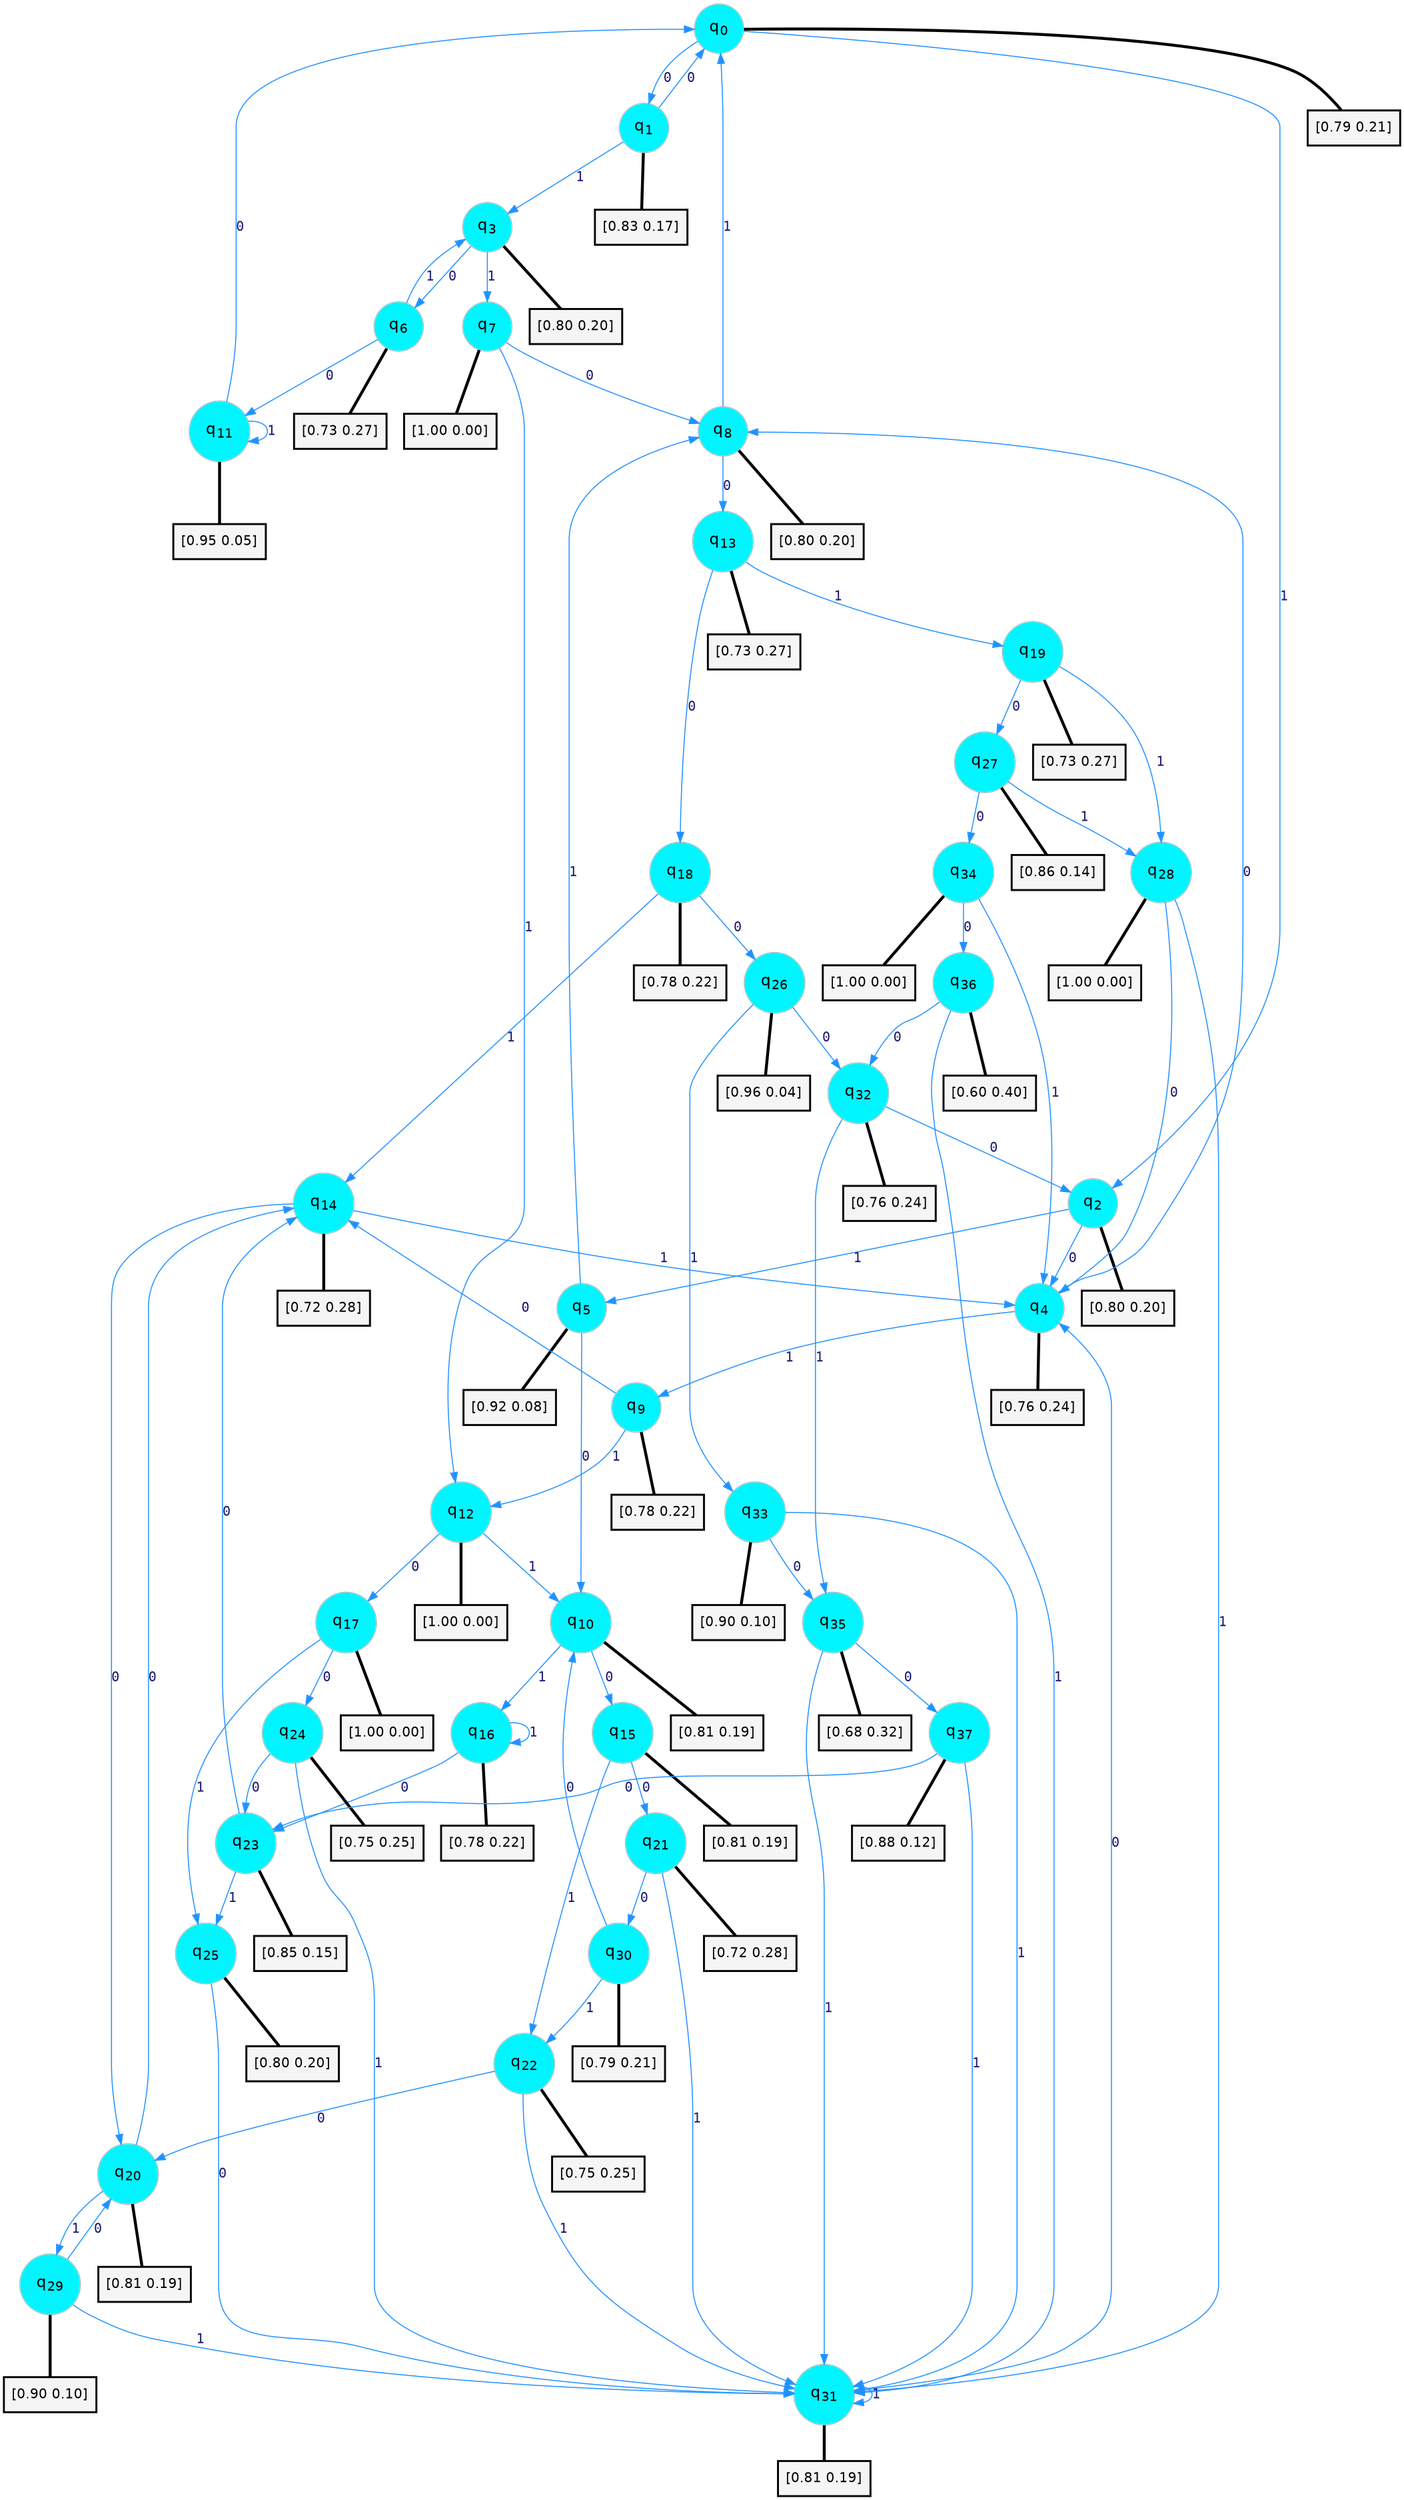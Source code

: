 digraph G {
graph [
bgcolor=transparent, dpi=300, rankdir=TD, size="40,25"];
node [
color=gray, fillcolor=turquoise1, fontcolor=black, fontname=Helvetica, fontsize=16, fontweight=bold, shape=circle, style=filled];
edge [
arrowsize=1, color=dodgerblue1, fontcolor=midnightblue, fontname=courier, fontweight=bold, penwidth=1, style=solid, weight=20];
0[label=<q<SUB>0</SUB>>];
1[label=<q<SUB>1</SUB>>];
2[label=<q<SUB>2</SUB>>];
3[label=<q<SUB>3</SUB>>];
4[label=<q<SUB>4</SUB>>];
5[label=<q<SUB>5</SUB>>];
6[label=<q<SUB>6</SUB>>];
7[label=<q<SUB>7</SUB>>];
8[label=<q<SUB>8</SUB>>];
9[label=<q<SUB>9</SUB>>];
10[label=<q<SUB>10</SUB>>];
11[label=<q<SUB>11</SUB>>];
12[label=<q<SUB>12</SUB>>];
13[label=<q<SUB>13</SUB>>];
14[label=<q<SUB>14</SUB>>];
15[label=<q<SUB>15</SUB>>];
16[label=<q<SUB>16</SUB>>];
17[label=<q<SUB>17</SUB>>];
18[label=<q<SUB>18</SUB>>];
19[label=<q<SUB>19</SUB>>];
20[label=<q<SUB>20</SUB>>];
21[label=<q<SUB>21</SUB>>];
22[label=<q<SUB>22</SUB>>];
23[label=<q<SUB>23</SUB>>];
24[label=<q<SUB>24</SUB>>];
25[label=<q<SUB>25</SUB>>];
26[label=<q<SUB>26</SUB>>];
27[label=<q<SUB>27</SUB>>];
28[label=<q<SUB>28</SUB>>];
29[label=<q<SUB>29</SUB>>];
30[label=<q<SUB>30</SUB>>];
31[label=<q<SUB>31</SUB>>];
32[label=<q<SUB>32</SUB>>];
33[label=<q<SUB>33</SUB>>];
34[label=<q<SUB>34</SUB>>];
35[label=<q<SUB>35</SUB>>];
36[label=<q<SUB>36</SUB>>];
37[label=<q<SUB>37</SUB>>];
38[label="[0.79 0.21]", shape=box,fontcolor=black, fontname=Helvetica, fontsize=14, penwidth=2, fillcolor=whitesmoke,color=black];
39[label="[0.83 0.17]", shape=box,fontcolor=black, fontname=Helvetica, fontsize=14, penwidth=2, fillcolor=whitesmoke,color=black];
40[label="[0.80 0.20]", shape=box,fontcolor=black, fontname=Helvetica, fontsize=14, penwidth=2, fillcolor=whitesmoke,color=black];
41[label="[0.80 0.20]", shape=box,fontcolor=black, fontname=Helvetica, fontsize=14, penwidth=2, fillcolor=whitesmoke,color=black];
42[label="[0.76 0.24]", shape=box,fontcolor=black, fontname=Helvetica, fontsize=14, penwidth=2, fillcolor=whitesmoke,color=black];
43[label="[0.92 0.08]", shape=box,fontcolor=black, fontname=Helvetica, fontsize=14, penwidth=2, fillcolor=whitesmoke,color=black];
44[label="[0.73 0.27]", shape=box,fontcolor=black, fontname=Helvetica, fontsize=14, penwidth=2, fillcolor=whitesmoke,color=black];
45[label="[1.00 0.00]", shape=box,fontcolor=black, fontname=Helvetica, fontsize=14, penwidth=2, fillcolor=whitesmoke,color=black];
46[label="[0.80 0.20]", shape=box,fontcolor=black, fontname=Helvetica, fontsize=14, penwidth=2, fillcolor=whitesmoke,color=black];
47[label="[0.78 0.22]", shape=box,fontcolor=black, fontname=Helvetica, fontsize=14, penwidth=2, fillcolor=whitesmoke,color=black];
48[label="[0.81 0.19]", shape=box,fontcolor=black, fontname=Helvetica, fontsize=14, penwidth=2, fillcolor=whitesmoke,color=black];
49[label="[0.95 0.05]", shape=box,fontcolor=black, fontname=Helvetica, fontsize=14, penwidth=2, fillcolor=whitesmoke,color=black];
50[label="[1.00 0.00]", shape=box,fontcolor=black, fontname=Helvetica, fontsize=14, penwidth=2, fillcolor=whitesmoke,color=black];
51[label="[0.73 0.27]", shape=box,fontcolor=black, fontname=Helvetica, fontsize=14, penwidth=2, fillcolor=whitesmoke,color=black];
52[label="[0.72 0.28]", shape=box,fontcolor=black, fontname=Helvetica, fontsize=14, penwidth=2, fillcolor=whitesmoke,color=black];
53[label="[0.81 0.19]", shape=box,fontcolor=black, fontname=Helvetica, fontsize=14, penwidth=2, fillcolor=whitesmoke,color=black];
54[label="[0.78 0.22]", shape=box,fontcolor=black, fontname=Helvetica, fontsize=14, penwidth=2, fillcolor=whitesmoke,color=black];
55[label="[1.00 0.00]", shape=box,fontcolor=black, fontname=Helvetica, fontsize=14, penwidth=2, fillcolor=whitesmoke,color=black];
56[label="[0.78 0.22]", shape=box,fontcolor=black, fontname=Helvetica, fontsize=14, penwidth=2, fillcolor=whitesmoke,color=black];
57[label="[0.73 0.27]", shape=box,fontcolor=black, fontname=Helvetica, fontsize=14, penwidth=2, fillcolor=whitesmoke,color=black];
58[label="[0.81 0.19]", shape=box,fontcolor=black, fontname=Helvetica, fontsize=14, penwidth=2, fillcolor=whitesmoke,color=black];
59[label="[0.72 0.28]", shape=box,fontcolor=black, fontname=Helvetica, fontsize=14, penwidth=2, fillcolor=whitesmoke,color=black];
60[label="[0.75 0.25]", shape=box,fontcolor=black, fontname=Helvetica, fontsize=14, penwidth=2, fillcolor=whitesmoke,color=black];
61[label="[0.85 0.15]", shape=box,fontcolor=black, fontname=Helvetica, fontsize=14, penwidth=2, fillcolor=whitesmoke,color=black];
62[label="[0.75 0.25]", shape=box,fontcolor=black, fontname=Helvetica, fontsize=14, penwidth=2, fillcolor=whitesmoke,color=black];
63[label="[0.80 0.20]", shape=box,fontcolor=black, fontname=Helvetica, fontsize=14, penwidth=2, fillcolor=whitesmoke,color=black];
64[label="[0.96 0.04]", shape=box,fontcolor=black, fontname=Helvetica, fontsize=14, penwidth=2, fillcolor=whitesmoke,color=black];
65[label="[0.86 0.14]", shape=box,fontcolor=black, fontname=Helvetica, fontsize=14, penwidth=2, fillcolor=whitesmoke,color=black];
66[label="[1.00 0.00]", shape=box,fontcolor=black, fontname=Helvetica, fontsize=14, penwidth=2, fillcolor=whitesmoke,color=black];
67[label="[0.90 0.10]", shape=box,fontcolor=black, fontname=Helvetica, fontsize=14, penwidth=2, fillcolor=whitesmoke,color=black];
68[label="[0.79 0.21]", shape=box,fontcolor=black, fontname=Helvetica, fontsize=14, penwidth=2, fillcolor=whitesmoke,color=black];
69[label="[0.81 0.19]", shape=box,fontcolor=black, fontname=Helvetica, fontsize=14, penwidth=2, fillcolor=whitesmoke,color=black];
70[label="[0.76 0.24]", shape=box,fontcolor=black, fontname=Helvetica, fontsize=14, penwidth=2, fillcolor=whitesmoke,color=black];
71[label="[0.90 0.10]", shape=box,fontcolor=black, fontname=Helvetica, fontsize=14, penwidth=2, fillcolor=whitesmoke,color=black];
72[label="[1.00 0.00]", shape=box,fontcolor=black, fontname=Helvetica, fontsize=14, penwidth=2, fillcolor=whitesmoke,color=black];
73[label="[0.68 0.32]", shape=box,fontcolor=black, fontname=Helvetica, fontsize=14, penwidth=2, fillcolor=whitesmoke,color=black];
74[label="[0.60 0.40]", shape=box,fontcolor=black, fontname=Helvetica, fontsize=14, penwidth=2, fillcolor=whitesmoke,color=black];
75[label="[0.88 0.12]", shape=box,fontcolor=black, fontname=Helvetica, fontsize=14, penwidth=2, fillcolor=whitesmoke,color=black];
0->1 [label=0];
0->2 [label=1];
0->38 [arrowhead=none, penwidth=3,color=black];
1->0 [label=0];
1->3 [label=1];
1->39 [arrowhead=none, penwidth=3,color=black];
2->4 [label=0];
2->5 [label=1];
2->40 [arrowhead=none, penwidth=3,color=black];
3->6 [label=0];
3->7 [label=1];
3->41 [arrowhead=none, penwidth=3,color=black];
4->8 [label=0];
4->9 [label=1];
4->42 [arrowhead=none, penwidth=3,color=black];
5->10 [label=0];
5->8 [label=1];
5->43 [arrowhead=none, penwidth=3,color=black];
6->11 [label=0];
6->3 [label=1];
6->44 [arrowhead=none, penwidth=3,color=black];
7->8 [label=0];
7->12 [label=1];
7->45 [arrowhead=none, penwidth=3,color=black];
8->13 [label=0];
8->0 [label=1];
8->46 [arrowhead=none, penwidth=3,color=black];
9->14 [label=0];
9->12 [label=1];
9->47 [arrowhead=none, penwidth=3,color=black];
10->15 [label=0];
10->16 [label=1];
10->48 [arrowhead=none, penwidth=3,color=black];
11->0 [label=0];
11->11 [label=1];
11->49 [arrowhead=none, penwidth=3,color=black];
12->17 [label=0];
12->10 [label=1];
12->50 [arrowhead=none, penwidth=3,color=black];
13->18 [label=0];
13->19 [label=1];
13->51 [arrowhead=none, penwidth=3,color=black];
14->20 [label=0];
14->4 [label=1];
14->52 [arrowhead=none, penwidth=3,color=black];
15->21 [label=0];
15->22 [label=1];
15->53 [arrowhead=none, penwidth=3,color=black];
16->23 [label=0];
16->16 [label=1];
16->54 [arrowhead=none, penwidth=3,color=black];
17->24 [label=0];
17->25 [label=1];
17->55 [arrowhead=none, penwidth=3,color=black];
18->26 [label=0];
18->14 [label=1];
18->56 [arrowhead=none, penwidth=3,color=black];
19->27 [label=0];
19->28 [label=1];
19->57 [arrowhead=none, penwidth=3,color=black];
20->14 [label=0];
20->29 [label=1];
20->58 [arrowhead=none, penwidth=3,color=black];
21->30 [label=0];
21->31 [label=1];
21->59 [arrowhead=none, penwidth=3,color=black];
22->20 [label=0];
22->31 [label=1];
22->60 [arrowhead=none, penwidth=3,color=black];
23->14 [label=0];
23->25 [label=1];
23->61 [arrowhead=none, penwidth=3,color=black];
24->23 [label=0];
24->31 [label=1];
24->62 [arrowhead=none, penwidth=3,color=black];
25->31 [label=0];
25->63 [arrowhead=none, penwidth=3,color=black];
26->32 [label=0];
26->33 [label=1];
26->64 [arrowhead=none, penwidth=3,color=black];
27->34 [label=0];
27->28 [label=1];
27->65 [arrowhead=none, penwidth=3,color=black];
28->4 [label=0];
28->31 [label=1];
28->66 [arrowhead=none, penwidth=3,color=black];
29->20 [label=0];
29->31 [label=1];
29->67 [arrowhead=none, penwidth=3,color=black];
30->10 [label=0];
30->22 [label=1];
30->68 [arrowhead=none, penwidth=3,color=black];
31->4 [label=0];
31->31 [label=1];
31->69 [arrowhead=none, penwidth=3,color=black];
32->2 [label=0];
32->35 [label=1];
32->70 [arrowhead=none, penwidth=3,color=black];
33->35 [label=0];
33->31 [label=1];
33->71 [arrowhead=none, penwidth=3,color=black];
34->36 [label=0];
34->4 [label=1];
34->72 [arrowhead=none, penwidth=3,color=black];
35->37 [label=0];
35->31 [label=1];
35->73 [arrowhead=none, penwidth=3,color=black];
36->32 [label=0];
36->31 [label=1];
36->74 [arrowhead=none, penwidth=3,color=black];
37->23 [label=0];
37->31 [label=1];
37->75 [arrowhead=none, penwidth=3,color=black];
}
